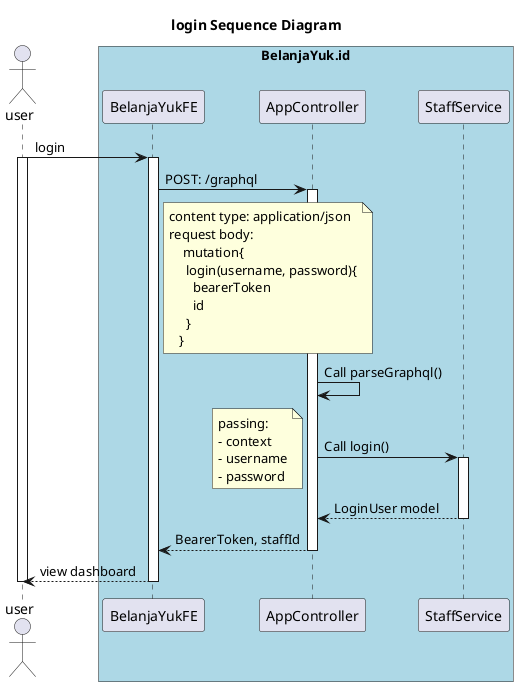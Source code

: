 @startuml
title: login Sequence Diagram
actor user
box "BelanjaYuk.id" #LightBlue
participant BelanjaYukFE
participant AppController
participant StaffService
end box

user -> BelanjaYukFE ++ : login
activate user
BelanjaYukFE -> AppController ++ : POST: /graphql
    note right of BelanjaYukFE
    content type: application/json
    request body:
        mutation{
         login(username, password){
           bearerToken
           id
         }
       }
    end note
AppController -> AppController : Call parseGraphql()
AppController -> StaffService ++: Call login()
    note left
    passing:
    - context
    - username
    - password
    end note
StaffService --> AppController -- : LoginUser model
AppController --> BelanjaYukFE -- : BearerToken, staffId
BelanjaYukFE --> user -- : view dashboard
deactivate user

@enduml